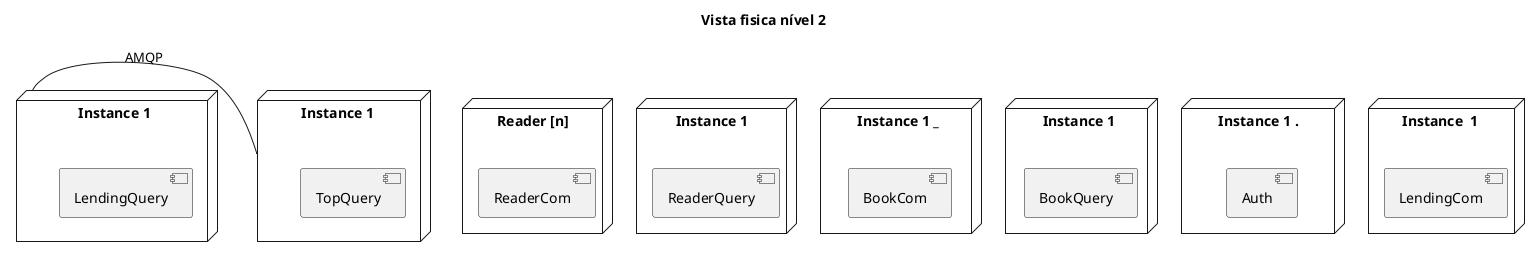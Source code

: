 @startuml
 'https://plantuml.com/class-diagram

title Vista fisica nível 2

 hide circle
 skinparam classAttributeIconSize 0

node "Reader [n]"{
    component ReaderCom
}

node " Instance 1 "{
    component ReaderQuery
}

node " Instance 1 _"{
    component BookCom
}

node " Instance 1"{
    component BookQuery
}

node " Instance 1 . "{
    component Auth
}

node "Instance  1 "{
    component LendingCom
}

node " Instance 1" as I1{
    component LendingQuery
}

node "Instance 1 "{
    component TopQuery
}


"I1" - "Instance 1 " : AMQP



@enduml
